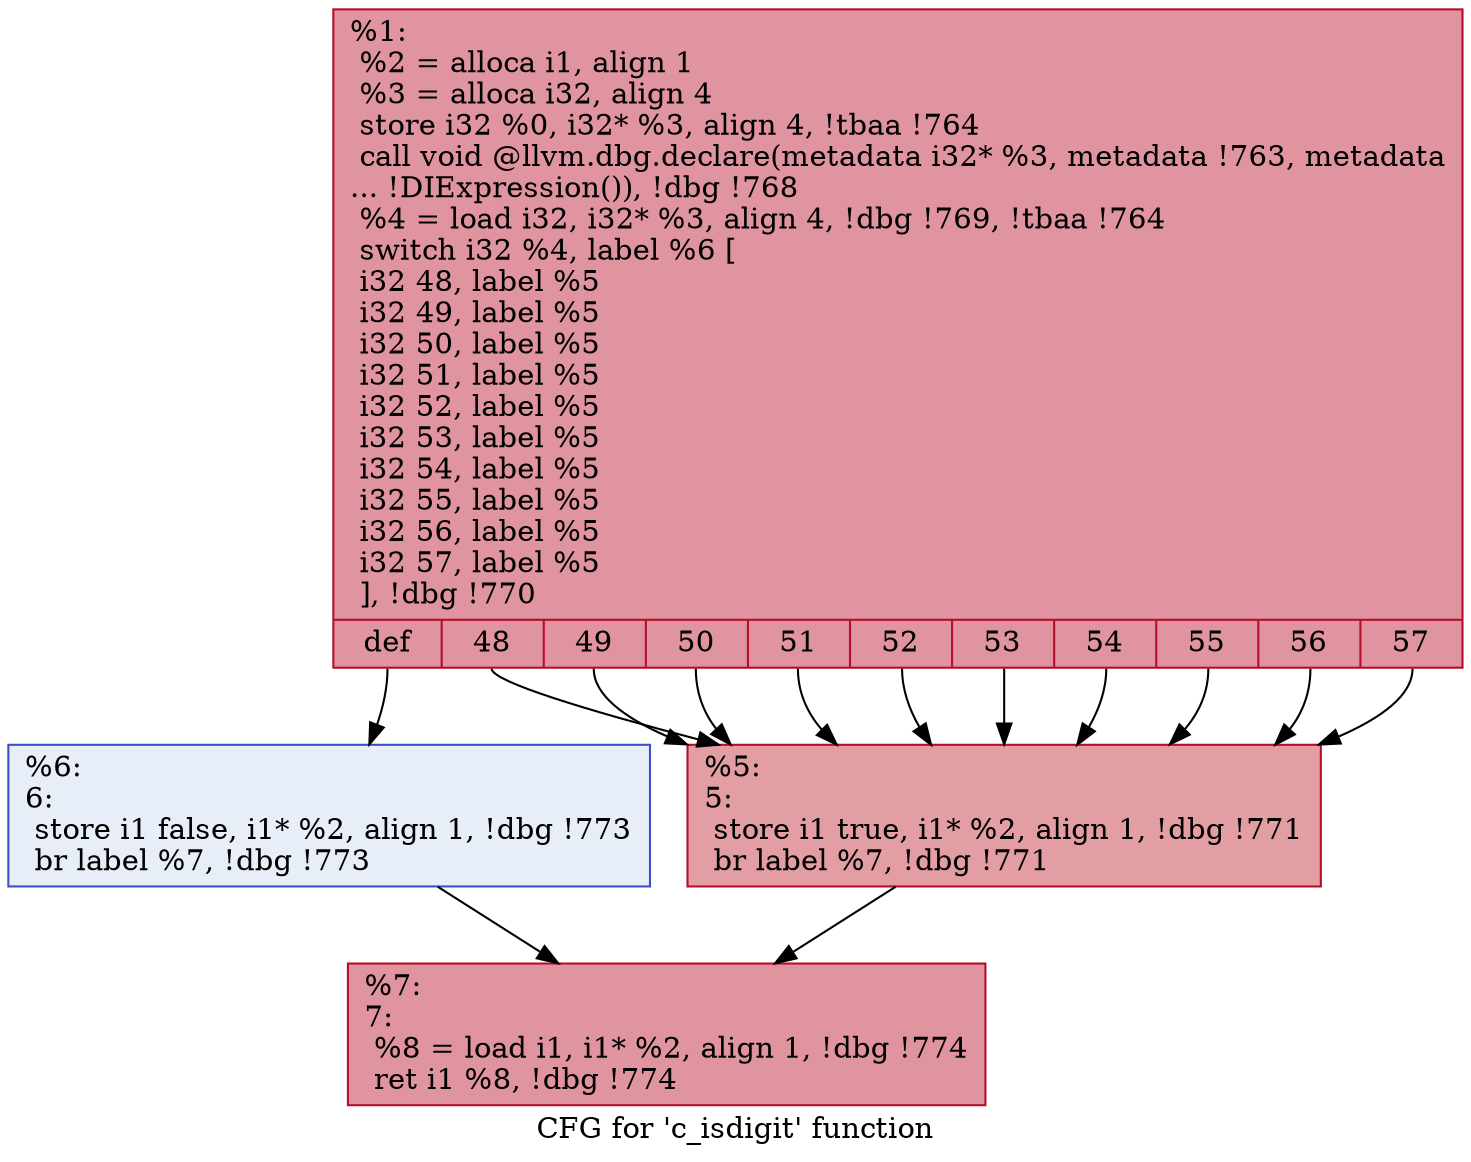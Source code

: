 digraph "CFG for 'c_isdigit' function" {
	label="CFG for 'c_isdigit' function";

	Node0x129e1c0 [shape=record,color="#b70d28ff", style=filled, fillcolor="#b70d2870",label="{%1:\l  %2 = alloca i1, align 1\l  %3 = alloca i32, align 4\l  store i32 %0, i32* %3, align 4, !tbaa !764\l  call void @llvm.dbg.declare(metadata i32* %3, metadata !763, metadata\l... !DIExpression()), !dbg !768\l  %4 = load i32, i32* %3, align 4, !dbg !769, !tbaa !764\l  switch i32 %4, label %6 [\l    i32 48, label %5\l    i32 49, label %5\l    i32 50, label %5\l    i32 51, label %5\l    i32 52, label %5\l    i32 53, label %5\l    i32 54, label %5\l    i32 55, label %5\l    i32 56, label %5\l    i32 57, label %5\l  ], !dbg !770\l|{<s0>def|<s1>48|<s2>49|<s3>50|<s4>51|<s5>52|<s6>53|<s7>54|<s8>55|<s9>56|<s10>57}}"];
	Node0x129e1c0:s0 -> Node0x129e260;
	Node0x129e1c0:s1 -> Node0x129e210;
	Node0x129e1c0:s2 -> Node0x129e210;
	Node0x129e1c0:s3 -> Node0x129e210;
	Node0x129e1c0:s4 -> Node0x129e210;
	Node0x129e1c0:s5 -> Node0x129e210;
	Node0x129e1c0:s6 -> Node0x129e210;
	Node0x129e1c0:s7 -> Node0x129e210;
	Node0x129e1c0:s8 -> Node0x129e210;
	Node0x129e1c0:s9 -> Node0x129e210;
	Node0x129e1c0:s10 -> Node0x129e210;
	Node0x129e210 [shape=record,color="#b70d28ff", style=filled, fillcolor="#be242e70",label="{%5:\l5:                                                \l  store i1 true, i1* %2, align 1, !dbg !771\l  br label %7, !dbg !771\l}"];
	Node0x129e210 -> Node0x129e2b0;
	Node0x129e260 [shape=record,color="#3d50c3ff", style=filled, fillcolor="#cbd8ee70",label="{%6:\l6:                                                \l  store i1 false, i1* %2, align 1, !dbg !773\l  br label %7, !dbg !773\l}"];
	Node0x129e260 -> Node0x129e2b0;
	Node0x129e2b0 [shape=record,color="#b70d28ff", style=filled, fillcolor="#b70d2870",label="{%7:\l7:                                                \l  %8 = load i1, i1* %2, align 1, !dbg !774\l  ret i1 %8, !dbg !774\l}"];
}
